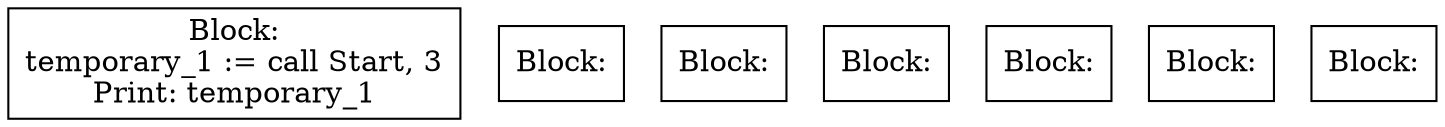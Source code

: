 digraph {
graph [ splines = ortho ]
	node [ shape = box ];
block_0 [label="Block:
temporary_1 := call Start, 3
Print: temporary_1"];
block_1 [label="Block:"];
block_2 [label="Block:"];
block_3 [label="Block:"];
block_4 [label="Block:"];
block_5 [label="Block:"];
block_6 [label="Block:"];
}
